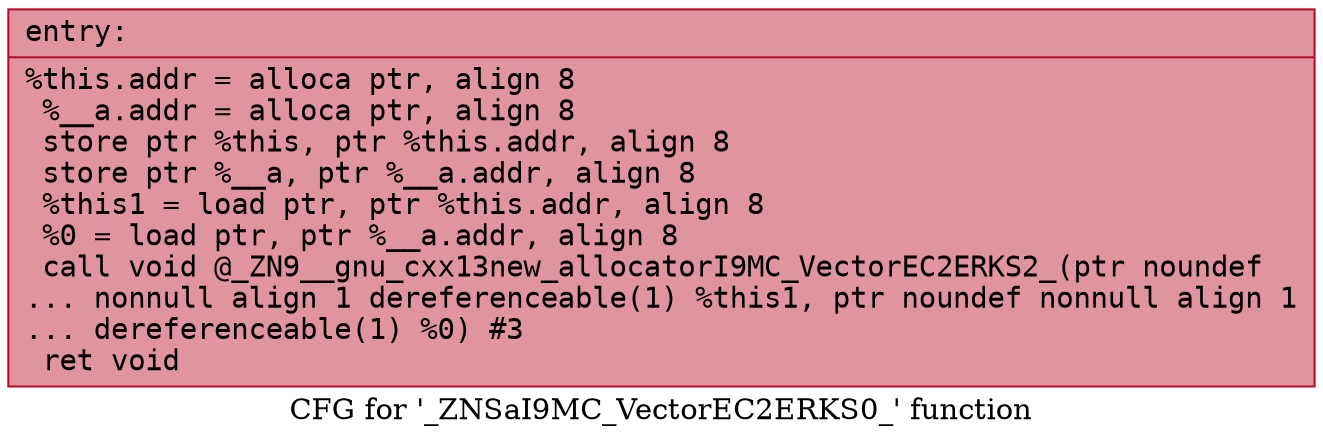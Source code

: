 digraph "CFG for '_ZNSaI9MC_VectorEC2ERKS0_' function" {
	label="CFG for '_ZNSaI9MC_VectorEC2ERKS0_' function";

	Node0x55dab485dd00 [shape=record,color="#b70d28ff", style=filled, fillcolor="#b70d2870" fontname="Courier",label="{entry:\l|  %this.addr = alloca ptr, align 8\l  %__a.addr = alloca ptr, align 8\l  store ptr %this, ptr %this.addr, align 8\l  store ptr %__a, ptr %__a.addr, align 8\l  %this1 = load ptr, ptr %this.addr, align 8\l  %0 = load ptr, ptr %__a.addr, align 8\l  call void @_ZN9__gnu_cxx13new_allocatorI9MC_VectorEC2ERKS2_(ptr noundef\l... nonnull align 1 dereferenceable(1) %this1, ptr noundef nonnull align 1\l... dereferenceable(1) %0) #3\l  ret void\l}"];
}
